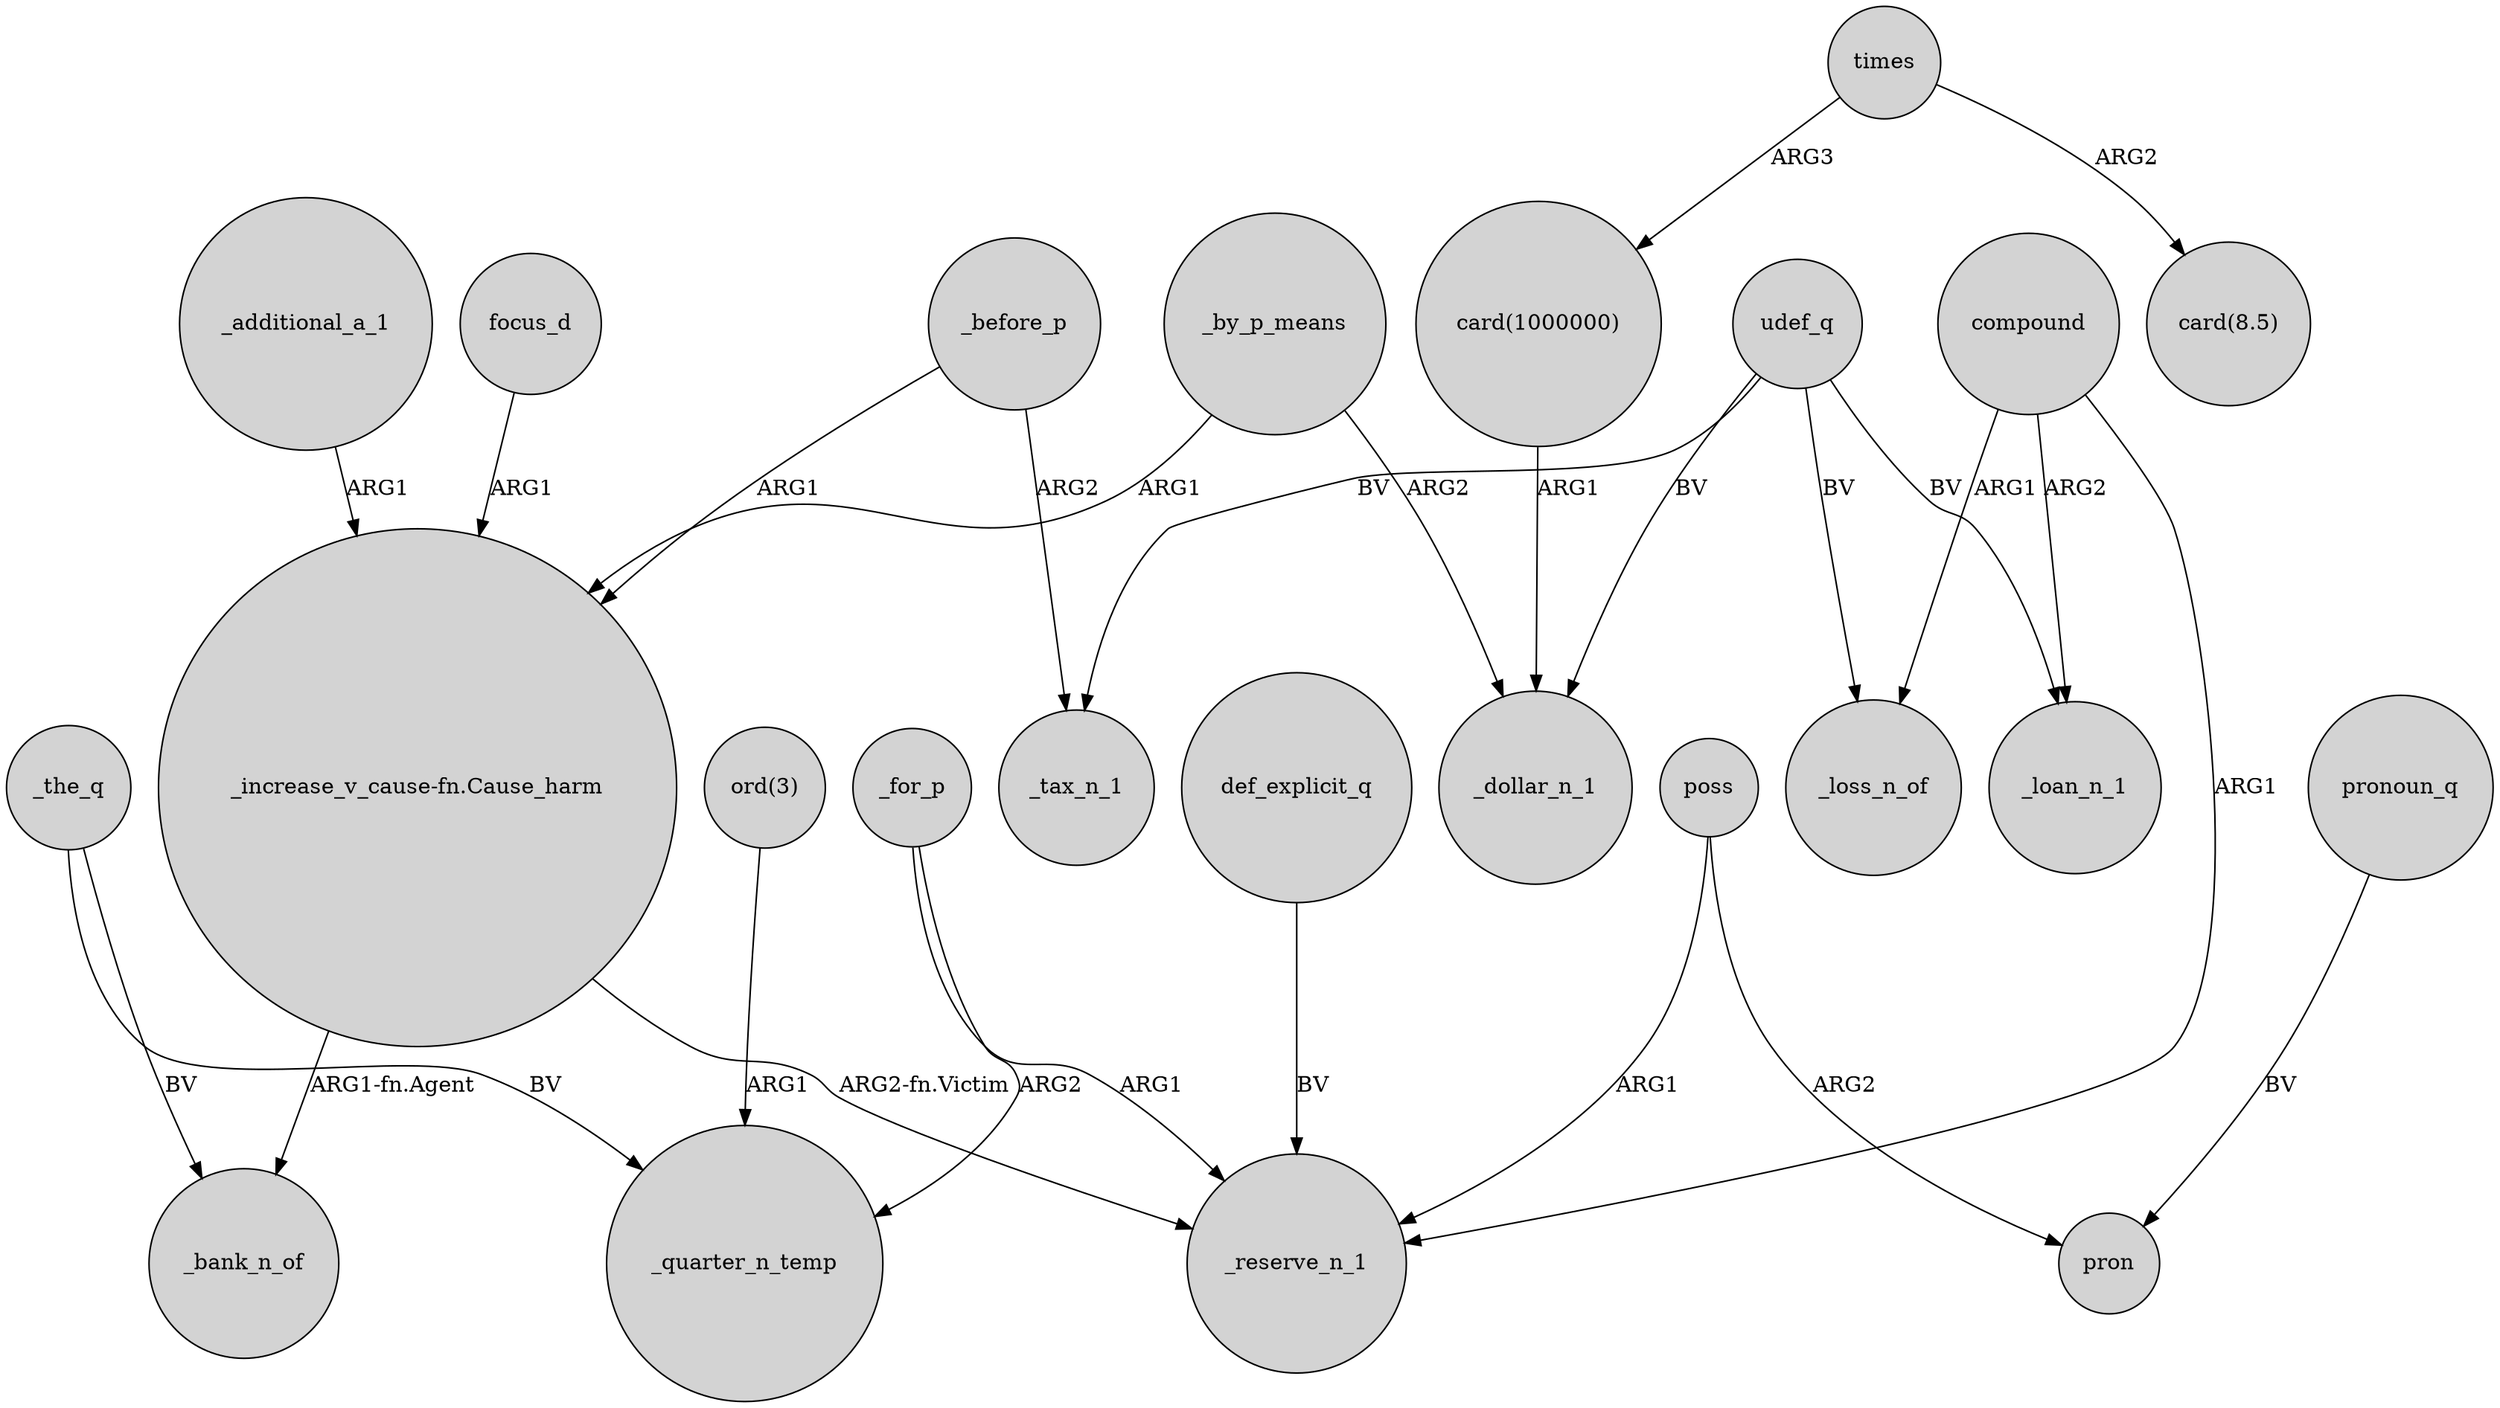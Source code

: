 digraph {
	node [shape=circle style=filled]
	_the_q -> _bank_n_of [label=BV]
	"ord(3)" -> _quarter_n_temp [label=ARG1]
	_by_p_means -> _dollar_n_1 [label=ARG2]
	udef_q -> _loan_n_1 [label=BV]
	_the_q -> _quarter_n_temp [label=BV]
	"_increase_v_cause-fn.Cause_harm" -> _reserve_n_1 [label="ARG2-fn.Victim"]
	udef_q -> _tax_n_1 [label=BV]
	times -> "card(1000000)" [label=ARG3]
	_for_p -> _reserve_n_1 [label=ARG1]
	pronoun_q -> pron [label=BV]
	poss -> pron [label=ARG2]
	_additional_a_1 -> "_increase_v_cause-fn.Cause_harm" [label=ARG1]
	compound -> _loss_n_of [label=ARG1]
	def_explicit_q -> _reserve_n_1 [label=BV]
	_for_p -> _quarter_n_temp [label=ARG2]
	times -> "card(8.5)" [label=ARG2]
	_before_p -> _tax_n_1 [label=ARG2]
	udef_q -> _loss_n_of [label=BV]
	udef_q -> _dollar_n_1 [label=BV]
	_by_p_means -> "_increase_v_cause-fn.Cause_harm" [label=ARG1]
	"card(1000000)" -> _dollar_n_1 [label=ARG1]
	compound -> _reserve_n_1 [label=ARG1]
	_before_p -> "_increase_v_cause-fn.Cause_harm" [label=ARG1]
	poss -> _reserve_n_1 [label=ARG1]
	focus_d -> "_increase_v_cause-fn.Cause_harm" [label=ARG1]
	"_increase_v_cause-fn.Cause_harm" -> _bank_n_of [label="ARG1-fn.Agent"]
	compound -> _loan_n_1 [label=ARG2]
}
